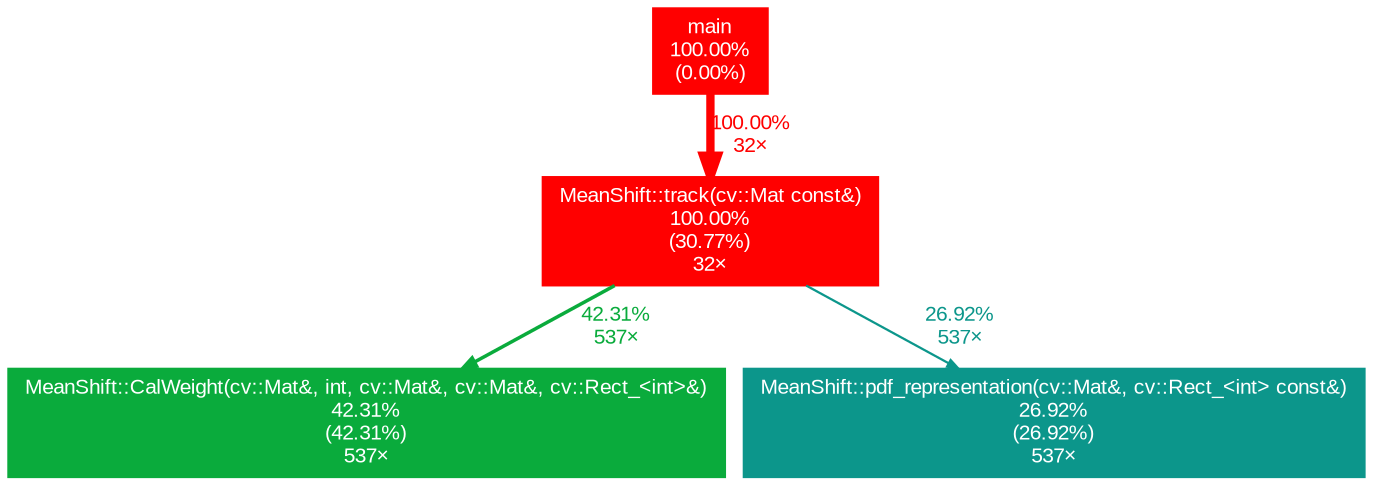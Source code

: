 digraph {
	graph [fontname=Arial, nodesep=0.125, ranksep=0.25];
	node [fontcolor=white, fontname=Arial, height=0, shape=box, style=filled, width=0];
	edge [fontname=Arial];
	1 [color="#ff0000", fontcolor="#ffffff", fontsize="10.00", label="main\n100.00%\n(0.00%)"];
	1 -> 2 [arrowsize="1.00", color="#ff0000", fontcolor="#ff0000", fontsize="10.00", label="100.00%\n32×", labeldistance="4.00", penwidth="4.00"];
	2 [color="#ff0000", fontcolor="#ffffff", fontsize="10.00", label="MeanShift::track(cv::Mat const&)\n100.00%\n(30.77%)\n32×"];
	2 -> 3 [arrowsize="0.65", color="#0aab3c", fontcolor="#0aab3c", fontsize="10.00", label="42.31%\n537×", labeldistance="1.69", penwidth="1.69"];
	2 -> 4 [arrowsize="0.52", color="#0c968b", fontcolor="#0c968b", fontsize="10.00", label="26.92%\n537×", labeldistance="1.08", penwidth="1.08"];
	3 [color="#0aab3c", fontcolor="#ffffff", fontsize="10.00", label="MeanShift::CalWeight(cv::Mat&, int, cv::Mat&, cv::Mat&, cv::Rect_<int>&)\n42.31%\n(42.31%)\n537×"];
	4 [color="#0c968b", fontcolor="#ffffff", fontsize="10.00", label="MeanShift::pdf_representation(cv::Mat&, cv::Rect_<int> const&)\n26.92%\n(26.92%)\n537×"];
}
